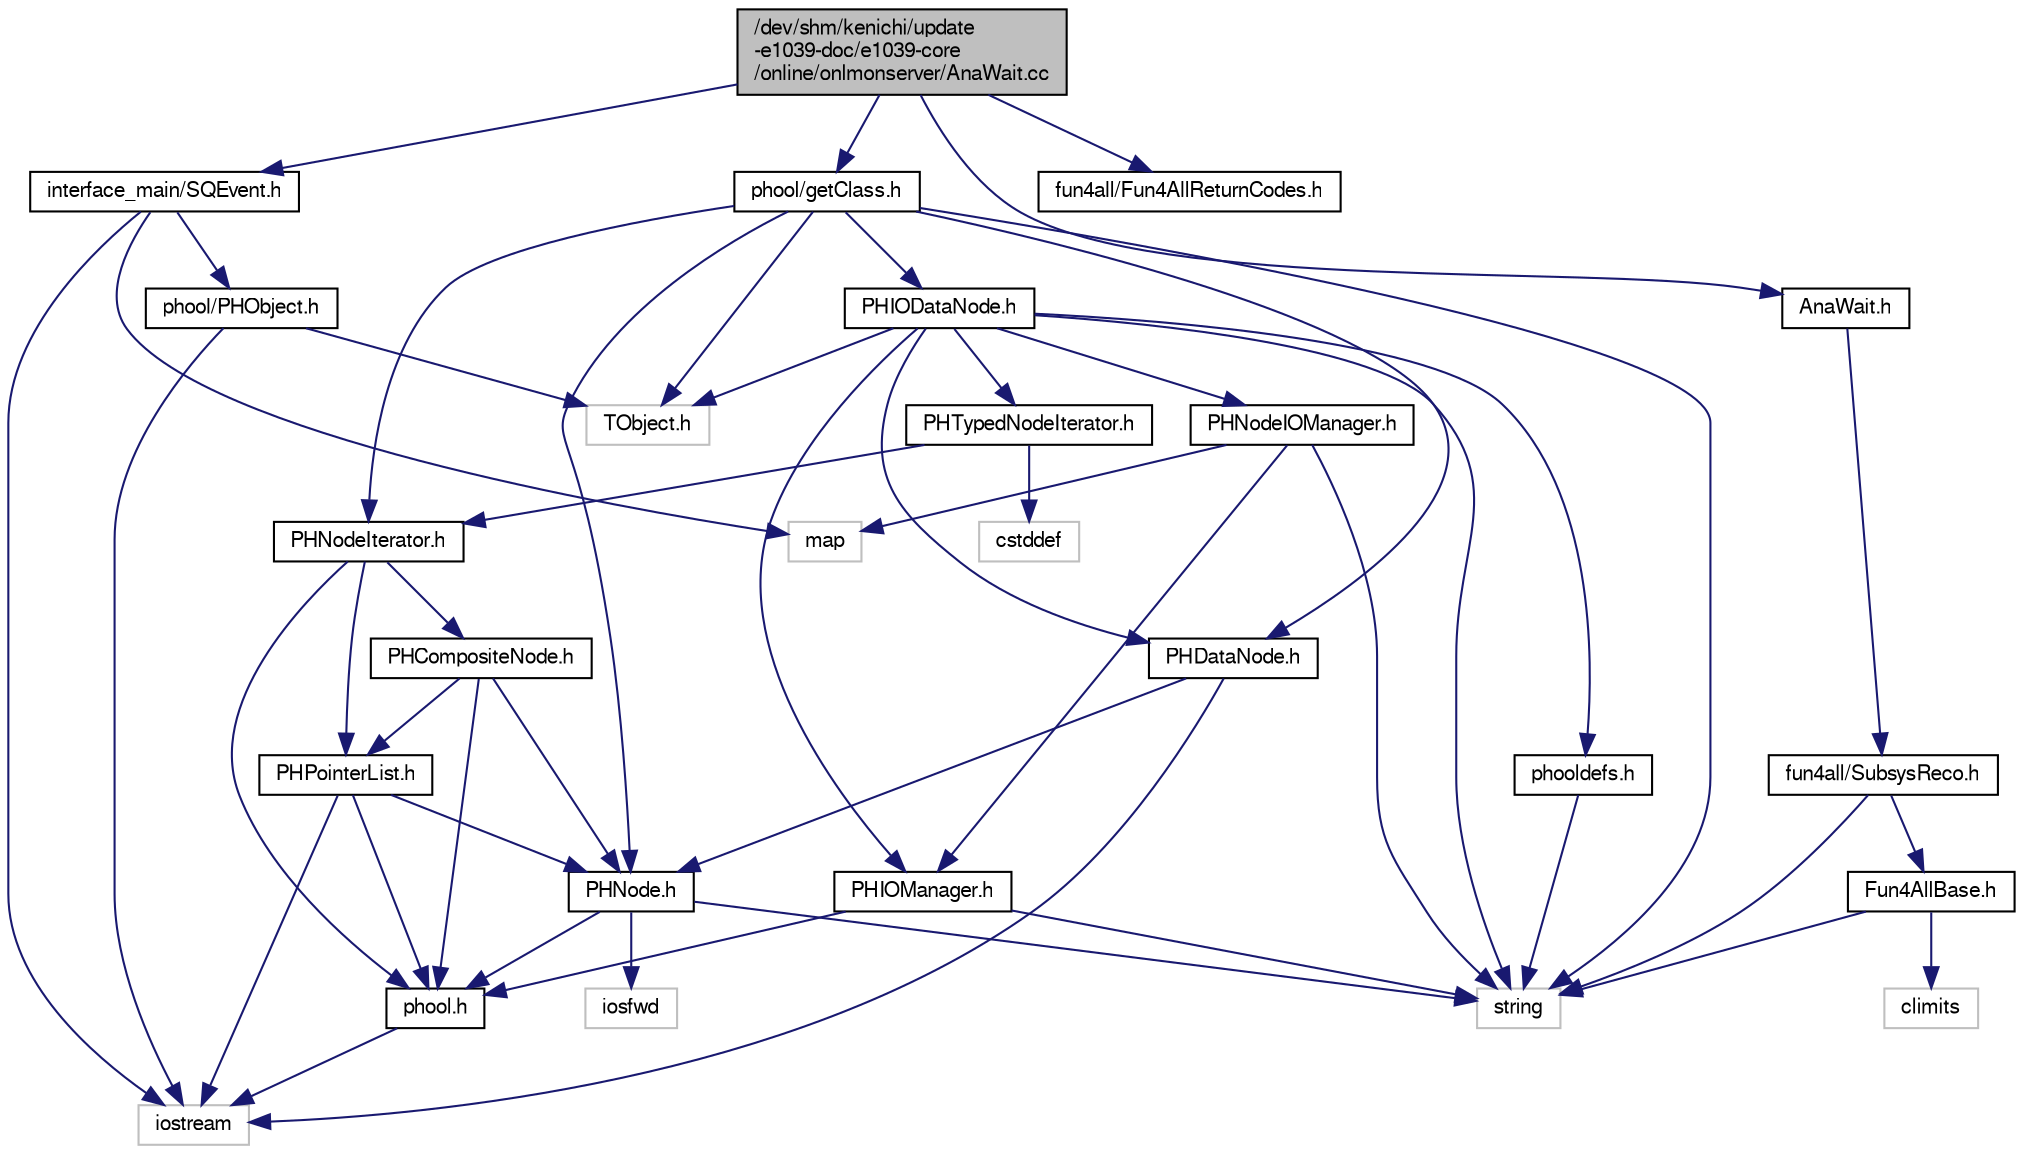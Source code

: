 digraph "/dev/shm/kenichi/update-e1039-doc/e1039-core/online/onlmonserver/AnaWait.cc"
{
  bgcolor="transparent";
  edge [fontname="FreeSans",fontsize="10",labelfontname="FreeSans",labelfontsize="10"];
  node [fontname="FreeSans",fontsize="10",shape=record];
  Node1 [label="/dev/shm/kenichi/update\l-e1039-doc/e1039-core\l/online/onlmonserver/AnaWait.cc",height=0.2,width=0.4,color="black", fillcolor="grey75", style="filled" fontcolor="black"];
  Node1 -> Node2 [color="midnightblue",fontsize="10",style="solid",fontname="FreeSans"];
  Node2 [label="interface_main/SQEvent.h",height=0.2,width=0.4,color="black",URL="$d0/db5/SQEvent_8h.html"];
  Node2 -> Node3 [color="midnightblue",fontsize="10",style="solid",fontname="FreeSans"];
  Node3 [label="phool/PHObject.h",height=0.2,width=0.4,color="black",URL="$df/d32/PHObject_8h.html"];
  Node3 -> Node4 [color="midnightblue",fontsize="10",style="solid",fontname="FreeSans"];
  Node4 [label="TObject.h",height=0.2,width=0.4,color="grey75"];
  Node3 -> Node5 [color="midnightblue",fontsize="10",style="solid",fontname="FreeSans"];
  Node5 [label="iostream",height=0.2,width=0.4,color="grey75"];
  Node2 -> Node6 [color="midnightblue",fontsize="10",style="solid",fontname="FreeSans"];
  Node6 [label="map",height=0.2,width=0.4,color="grey75"];
  Node2 -> Node5 [color="midnightblue",fontsize="10",style="solid",fontname="FreeSans"];
  Node1 -> Node7 [color="midnightblue",fontsize="10",style="solid",fontname="FreeSans"];
  Node7 [label="fun4all/Fun4AllReturnCodes.h",height=0.2,width=0.4,color="black",URL="$da/dc1/Fun4AllReturnCodes_8h.html"];
  Node1 -> Node8 [color="midnightblue",fontsize="10",style="solid",fontname="FreeSans"];
  Node8 [label="phool/getClass.h",height=0.2,width=0.4,color="black",URL="$dd/dd4/getClass_8h.html"];
  Node8 -> Node9 [color="midnightblue",fontsize="10",style="solid",fontname="FreeSans"];
  Node9 [label="PHNodeIterator.h",height=0.2,width=0.4,color="black",URL="$d8/dfd/PHNodeIterator_8h.html"];
  Node9 -> Node10 [color="midnightblue",fontsize="10",style="solid",fontname="FreeSans"];
  Node10 [label="phool.h",height=0.2,width=0.4,color="black",URL="$d5/d6f/phool_8h.html"];
  Node10 -> Node5 [color="midnightblue",fontsize="10",style="solid",fontname="FreeSans"];
  Node9 -> Node11 [color="midnightblue",fontsize="10",style="solid",fontname="FreeSans"];
  Node11 [label="PHCompositeNode.h",height=0.2,width=0.4,color="black",URL="$d8/d30/PHCompositeNode_8h.html"];
  Node11 -> Node10 [color="midnightblue",fontsize="10",style="solid",fontname="FreeSans"];
  Node11 -> Node12 [color="midnightblue",fontsize="10",style="solid",fontname="FreeSans"];
  Node12 [label="PHNode.h",height=0.2,width=0.4,color="black",URL="$d3/d62/PHNode_8h.html"];
  Node12 -> Node10 [color="midnightblue",fontsize="10",style="solid",fontname="FreeSans"];
  Node12 -> Node13 [color="midnightblue",fontsize="10",style="solid",fontname="FreeSans"];
  Node13 [label="iosfwd",height=0.2,width=0.4,color="grey75"];
  Node12 -> Node14 [color="midnightblue",fontsize="10",style="solid",fontname="FreeSans"];
  Node14 [label="string",height=0.2,width=0.4,color="grey75"];
  Node11 -> Node15 [color="midnightblue",fontsize="10",style="solid",fontname="FreeSans"];
  Node15 [label="PHPointerList.h",height=0.2,width=0.4,color="black",URL="$db/dd5/PHPointerList_8h.html"];
  Node15 -> Node10 [color="midnightblue",fontsize="10",style="solid",fontname="FreeSans"];
  Node15 -> Node12 [color="midnightblue",fontsize="10",style="solid",fontname="FreeSans"];
  Node15 -> Node5 [color="midnightblue",fontsize="10",style="solid",fontname="FreeSans"];
  Node9 -> Node15 [color="midnightblue",fontsize="10",style="solid",fontname="FreeSans"];
  Node8 -> Node16 [color="midnightblue",fontsize="10",style="solid",fontname="FreeSans"];
  Node16 [label="PHIODataNode.h",height=0.2,width=0.4,color="black",URL="$d3/d79/PHIODataNode_8h.html"];
  Node16 -> Node17 [color="midnightblue",fontsize="10",style="solid",fontname="FreeSans"];
  Node17 [label="PHDataNode.h",height=0.2,width=0.4,color="black",URL="$dd/d9b/PHDataNode_8h.html"];
  Node17 -> Node12 [color="midnightblue",fontsize="10",style="solid",fontname="FreeSans"];
  Node17 -> Node5 [color="midnightblue",fontsize="10",style="solid",fontname="FreeSans"];
  Node16 -> Node18 [color="midnightblue",fontsize="10",style="solid",fontname="FreeSans"];
  Node18 [label="PHIOManager.h",height=0.2,width=0.4,color="black",URL="$d9/d53/PHIOManager_8h.html"];
  Node18 -> Node10 [color="midnightblue",fontsize="10",style="solid",fontname="FreeSans"];
  Node18 -> Node14 [color="midnightblue",fontsize="10",style="solid",fontname="FreeSans"];
  Node16 -> Node19 [color="midnightblue",fontsize="10",style="solid",fontname="FreeSans"];
  Node19 [label="PHNodeIOManager.h",height=0.2,width=0.4,color="black",URL="$dd/de7/PHNodeIOManager_8h.html"];
  Node19 -> Node18 [color="midnightblue",fontsize="10",style="solid",fontname="FreeSans"];
  Node19 -> Node14 [color="midnightblue",fontsize="10",style="solid",fontname="FreeSans"];
  Node19 -> Node6 [color="midnightblue",fontsize="10",style="solid",fontname="FreeSans"];
  Node16 -> Node20 [color="midnightblue",fontsize="10",style="solid",fontname="FreeSans"];
  Node20 [label="PHTypedNodeIterator.h",height=0.2,width=0.4,color="black",URL="$db/d17/PHTypedNodeIterator_8h.html"];
  Node20 -> Node9 [color="midnightblue",fontsize="10",style="solid",fontname="FreeSans"];
  Node20 -> Node21 [color="midnightblue",fontsize="10",style="solid",fontname="FreeSans"];
  Node21 [label="cstddef",height=0.2,width=0.4,color="grey75"];
  Node16 -> Node22 [color="midnightblue",fontsize="10",style="solid",fontname="FreeSans"];
  Node22 [label="phooldefs.h",height=0.2,width=0.4,color="black",URL="$de/da7/phooldefs_8h.html"];
  Node22 -> Node14 [color="midnightblue",fontsize="10",style="solid",fontname="FreeSans"];
  Node16 -> Node4 [color="midnightblue",fontsize="10",style="solid",fontname="FreeSans"];
  Node16 -> Node14 [color="midnightblue",fontsize="10",style="solid",fontname="FreeSans"];
  Node8 -> Node17 [color="midnightblue",fontsize="10",style="solid",fontname="FreeSans"];
  Node8 -> Node12 [color="midnightblue",fontsize="10",style="solid",fontname="FreeSans"];
  Node8 -> Node4 [color="midnightblue",fontsize="10",style="solid",fontname="FreeSans"];
  Node8 -> Node14 [color="midnightblue",fontsize="10",style="solid",fontname="FreeSans"];
  Node1 -> Node23 [color="midnightblue",fontsize="10",style="solid",fontname="FreeSans"];
  Node23 [label="AnaWait.h",height=0.2,width=0.4,color="black",URL="$da/d72/AnaWait_8h.html"];
  Node23 -> Node24 [color="midnightblue",fontsize="10",style="solid",fontname="FreeSans"];
  Node24 [label="fun4all/SubsysReco.h",height=0.2,width=0.4,color="black",URL="$d5/dc2/SubsysReco_8h.html"];
  Node24 -> Node25 [color="midnightblue",fontsize="10",style="solid",fontname="FreeSans"];
  Node25 [label="Fun4AllBase.h",height=0.2,width=0.4,color="black",URL="$d2/de7/Fun4AllBase_8h.html"];
  Node25 -> Node14 [color="midnightblue",fontsize="10",style="solid",fontname="FreeSans"];
  Node25 -> Node26 [color="midnightblue",fontsize="10",style="solid",fontname="FreeSans"];
  Node26 [label="climits",height=0.2,width=0.4,color="grey75"];
  Node24 -> Node14 [color="midnightblue",fontsize="10",style="solid",fontname="FreeSans"];
}
